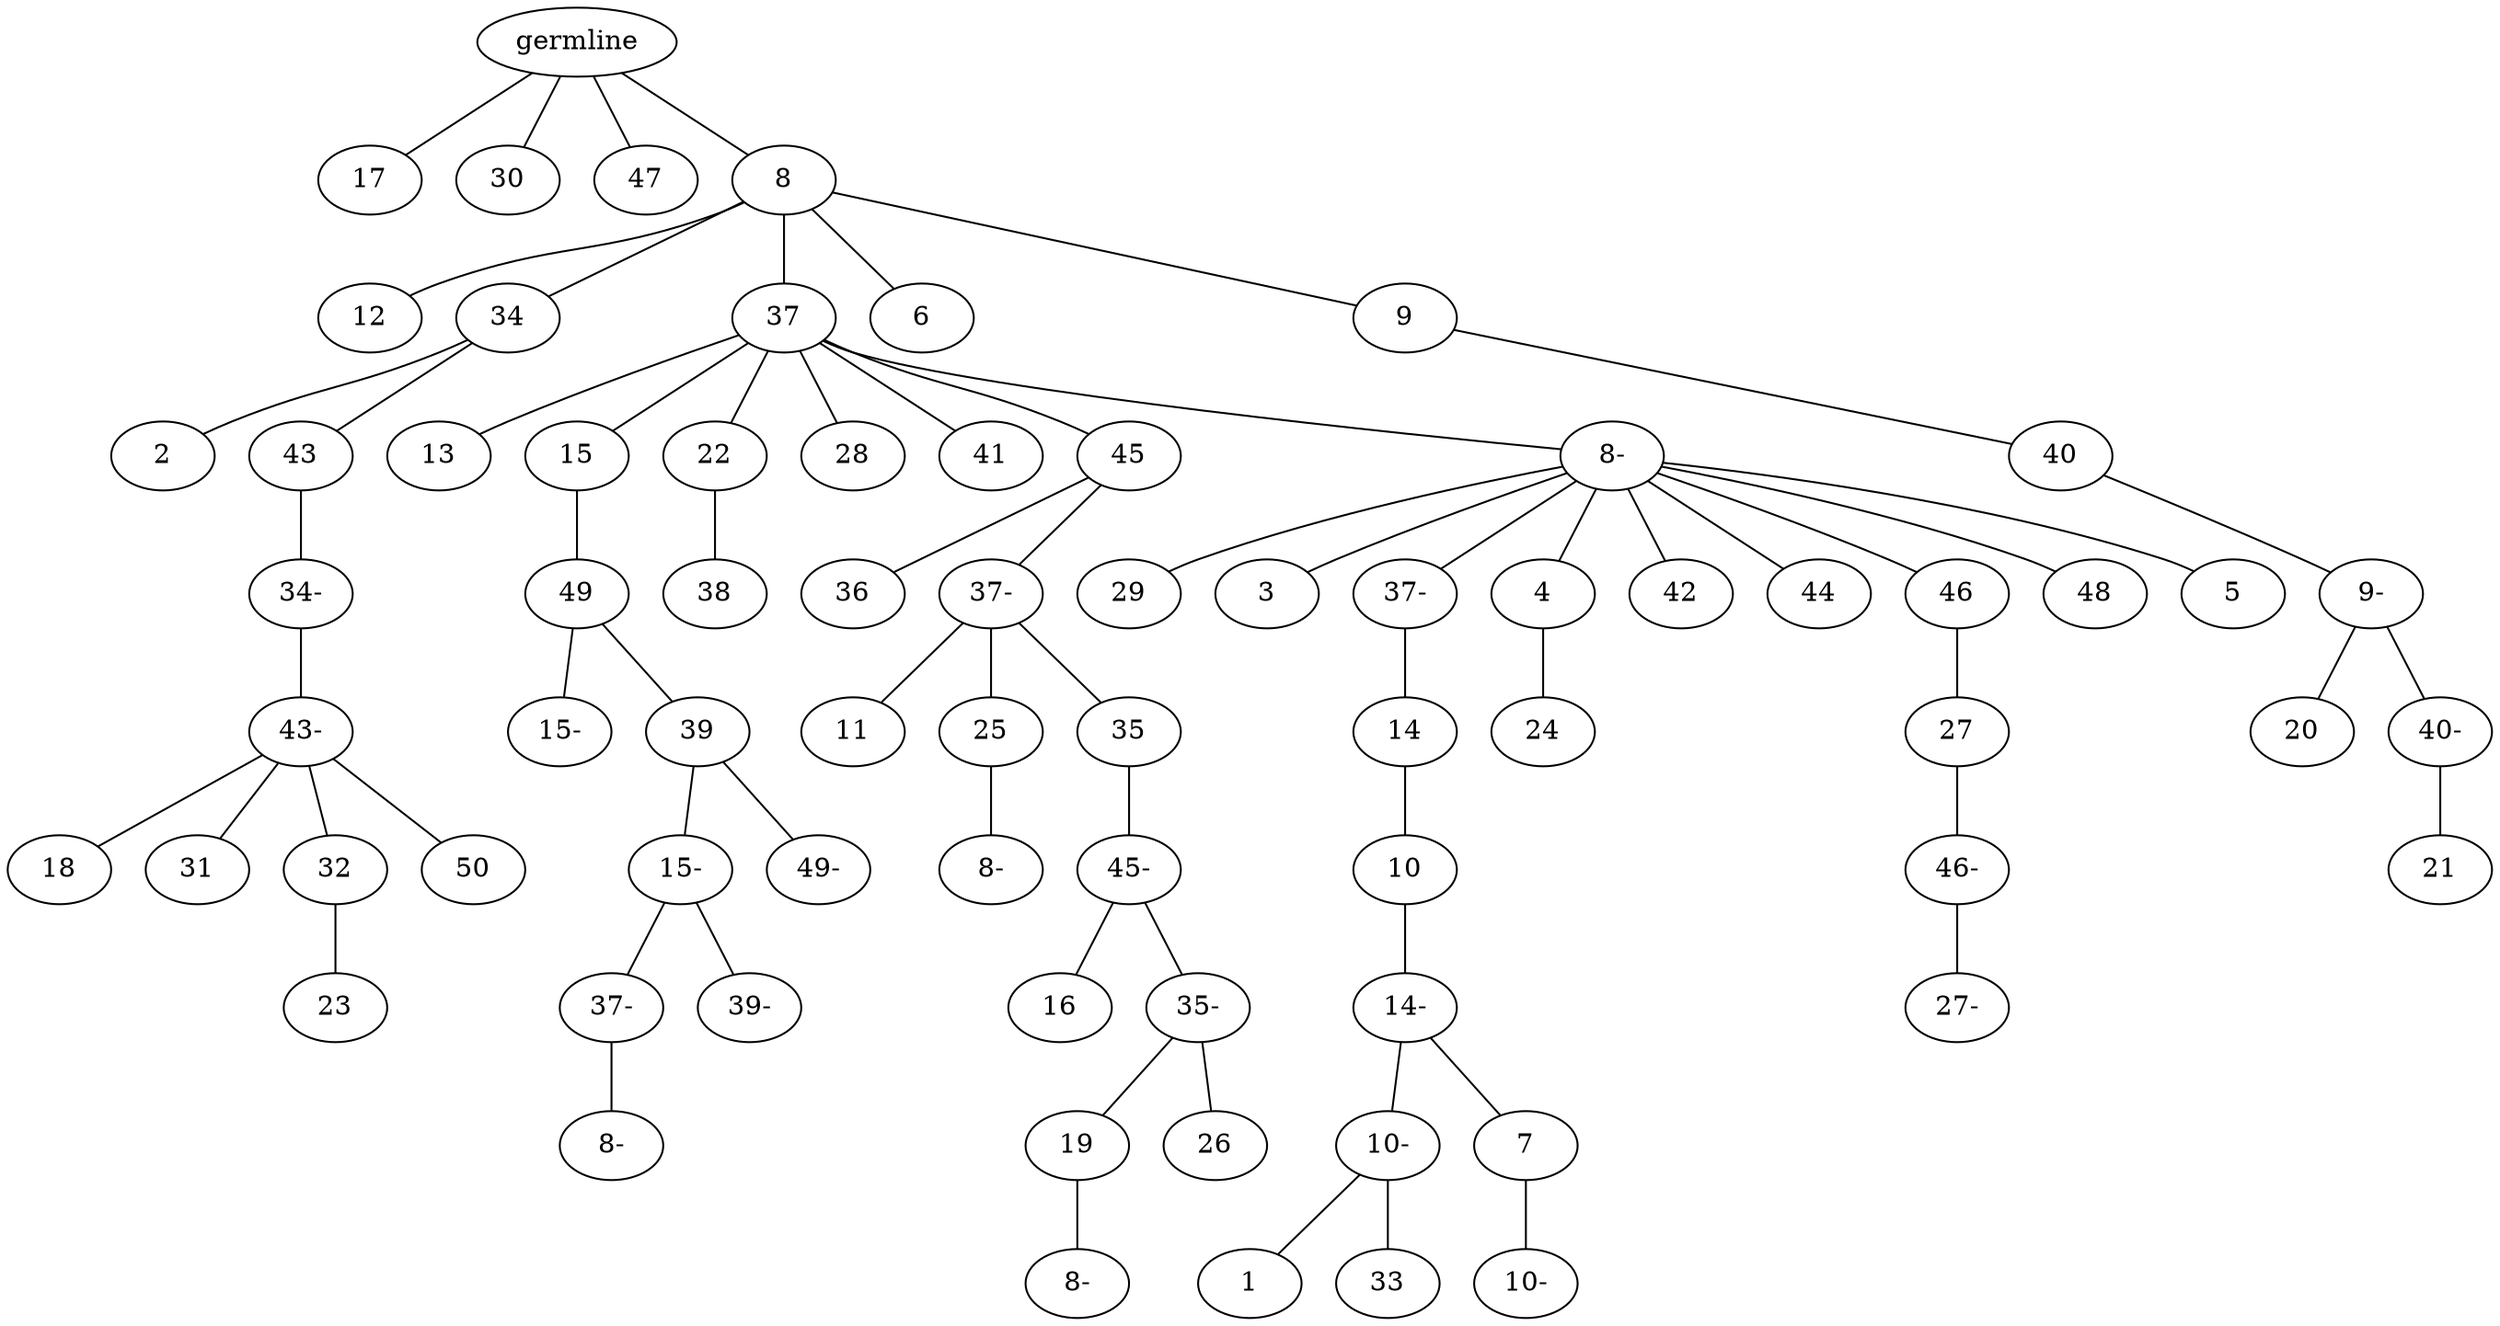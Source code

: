 graph tree {
    "140359769460256" [label="germline"];
    "140359771727040" [label="17"];
    "140359771727280" [label="30"];
    "140359771728048" [label="47"];
    "140359771727760" [label="8"];
    "140359770582800" [label="12"];
    "140359770582368" [label="34"];
    "140359770579440" [label="2"];
    "140359770582752" [label="43"];
    "140359770735136" [label="34-"];
    "140359770736528" [label="43-"];
    "140359770734752" [label="18"];
    "140359770735712" [label="31"];
    "140359770738064" [label="32"];
    "140359770735472" [label="23"];
    "140359770735040" [label="50"];
    "140359770582272" [label="37"];
    "140359770735664" [label="13"];
    "140359770735808" [label="15"];
    "140359770736720" [label="49"];
    "140359770735520" [label="15-"];
    "140359770734992" [label="39"];
    "140359771058336" [label="15-"];
    "140359771059488" [label="37-"];
    "140359770737392" [label="8-"];
    "140359771058768" [label="39-"];
    "140359771059536" [label="49-"];
    "140359770735376" [label="22"];
    "140359770735952" [label="38"];
    "140359770736672" [label="28"];
    "140359770735088" [label="41"];
    "140359770735328" [label="45"];
    "140359771058384" [label="36"];
    "140359771060016" [label="37-"];
    "140359771059872" [label="11"];
    "140359771060400" [label="25"];
    "140359771058432" [label="8-"];
    "140359771060544" [label="35"];
    "140359771059680" [label="45-"];
    "140359771061168" [label="16"];
    "140359771060448" [label="35-"];
    "140359771243568" [label="19"];
    "140359771245872" [label="8-"];
    "140359771246400" [label="26"];
    "140359770734704" [label="8-"];
    "140359771059344" [label="29"];
    "140359771058480" [label="3"];
    "140359771060496" [label="37-"];
    "140359771060304" [label="14"];
    "140359771244000" [label="10"];
    "140359771244624" [label="14-"];
    "140359771245248" [label="10-"];
    "140359771245536" [label="1"];
    "140359771245920" [label="33"];
    "140359771245008" [label="7"];
    "140359771244672" [label="10-"];
    "140359771060256" [label="4"];
    "140359771244096" [label="24"];
    "140359771059152" [label="42"];
    "140359771059296" [label="44"];
    "140359771062176" [label="46"];
    "140359771243376" [label="27"];
    "140359771246256" [label="46-"];
    "140359771244528" [label="27-"];
    "140359771242656" [label="48"];
    "140359771242608" [label="5"];
    "140359770582032" [label="6"];
    "140359770735184" [label="9"];
    "140359771245968" [label="40"];
    "140359771246208" [label="9-"];
    "140359771246160" [label="20"];
    "140359771246304" [label="40-"];
    "140359771246112" [label="21"];
    "140359769460256" -- "140359771727040";
    "140359769460256" -- "140359771727280";
    "140359769460256" -- "140359771728048";
    "140359769460256" -- "140359771727760";
    "140359771727760" -- "140359770582800";
    "140359771727760" -- "140359770582368";
    "140359771727760" -- "140359770582272";
    "140359771727760" -- "140359770582032";
    "140359771727760" -- "140359770735184";
    "140359770582368" -- "140359770579440";
    "140359770582368" -- "140359770582752";
    "140359770582752" -- "140359770735136";
    "140359770735136" -- "140359770736528";
    "140359770736528" -- "140359770734752";
    "140359770736528" -- "140359770735712";
    "140359770736528" -- "140359770738064";
    "140359770736528" -- "140359770735040";
    "140359770738064" -- "140359770735472";
    "140359770582272" -- "140359770735664";
    "140359770582272" -- "140359770735808";
    "140359770582272" -- "140359770735376";
    "140359770582272" -- "140359770736672";
    "140359770582272" -- "140359770735088";
    "140359770582272" -- "140359770735328";
    "140359770582272" -- "140359770734704";
    "140359770735808" -- "140359770736720";
    "140359770736720" -- "140359770735520";
    "140359770736720" -- "140359770734992";
    "140359770734992" -- "140359771058336";
    "140359770734992" -- "140359771059536";
    "140359771058336" -- "140359771059488";
    "140359771058336" -- "140359771058768";
    "140359771059488" -- "140359770737392";
    "140359770735376" -- "140359770735952";
    "140359770735328" -- "140359771058384";
    "140359770735328" -- "140359771060016";
    "140359771060016" -- "140359771059872";
    "140359771060016" -- "140359771060400";
    "140359771060016" -- "140359771060544";
    "140359771060400" -- "140359771058432";
    "140359771060544" -- "140359771059680";
    "140359771059680" -- "140359771061168";
    "140359771059680" -- "140359771060448";
    "140359771060448" -- "140359771243568";
    "140359771060448" -- "140359771246400";
    "140359771243568" -- "140359771245872";
    "140359770734704" -- "140359771059344";
    "140359770734704" -- "140359771058480";
    "140359770734704" -- "140359771060496";
    "140359770734704" -- "140359771060256";
    "140359770734704" -- "140359771059152";
    "140359770734704" -- "140359771059296";
    "140359770734704" -- "140359771062176";
    "140359770734704" -- "140359771242656";
    "140359770734704" -- "140359771242608";
    "140359771060496" -- "140359771060304";
    "140359771060304" -- "140359771244000";
    "140359771244000" -- "140359771244624";
    "140359771244624" -- "140359771245248";
    "140359771244624" -- "140359771245008";
    "140359771245248" -- "140359771245536";
    "140359771245248" -- "140359771245920";
    "140359771245008" -- "140359771244672";
    "140359771060256" -- "140359771244096";
    "140359771062176" -- "140359771243376";
    "140359771243376" -- "140359771246256";
    "140359771246256" -- "140359771244528";
    "140359770735184" -- "140359771245968";
    "140359771245968" -- "140359771246208";
    "140359771246208" -- "140359771246160";
    "140359771246208" -- "140359771246304";
    "140359771246304" -- "140359771246112";
}
